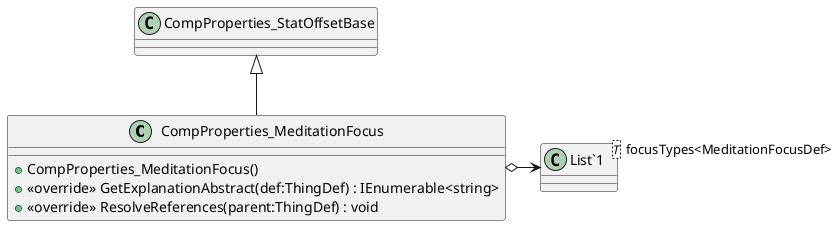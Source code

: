 @startuml
class CompProperties_MeditationFocus {
    + CompProperties_MeditationFocus()
    + <<override>> GetExplanationAbstract(def:ThingDef) : IEnumerable<string>
    + <<override>> ResolveReferences(parent:ThingDef) : void
}
class "List`1"<T> {
}
CompProperties_StatOffsetBase <|-- CompProperties_MeditationFocus
CompProperties_MeditationFocus o-> "focusTypes<MeditationFocusDef>" "List`1"
@enduml
